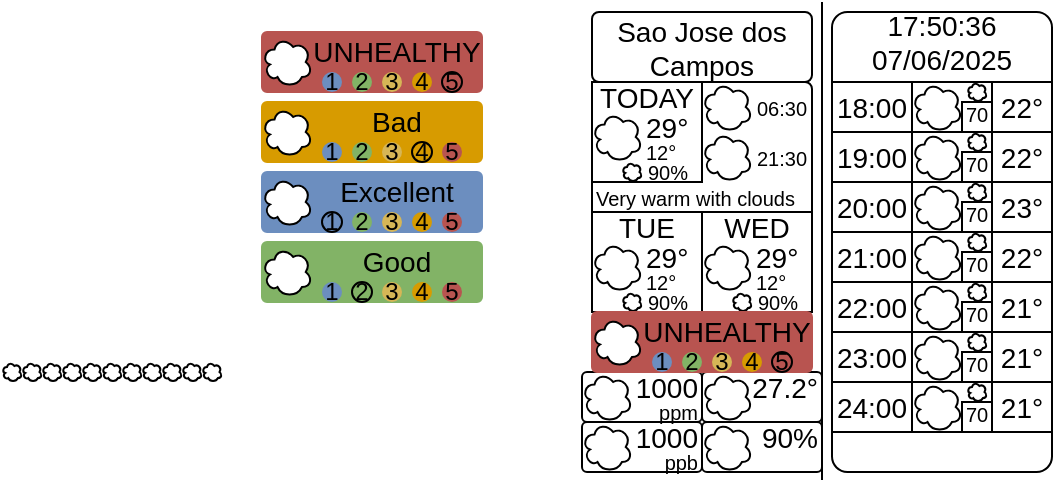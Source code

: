 <mxfile version="27.0.9">
  <diagram name="Page-1" id="58BLuLdnamXvdq0nWneQ">
    <mxGraphModel dx="794" dy="206" grid="1" gridSize="5" guides="1" tooltips="1" connect="1" arrows="1" fold="1" page="1" pageScale="1" pageWidth="240" pageHeight="240" math="0" shadow="0">
      <root>
        <mxCell id="0" />
        <mxCell id="1" parent="0" />
        <mxCell id="PYnQVyTQ2-sexthcltEB-45" value="" style="rounded=1;whiteSpace=wrap;html=1;absoluteArcSize=1;arcSize=7;fillColor=none;" parent="1" vertex="1">
          <mxGeometry x="5" y="40" width="110" height="115" as="geometry" />
        </mxCell>
        <mxCell id="SHi4sv_eTCfSWHmpJXEP-2" value="" style="endArrow=none;html=1;rounded=0;" parent="1" edge="1">
          <mxGeometry width="50" height="50" relative="1" as="geometry">
            <mxPoint x="120" y="239" as="sourcePoint" />
            <mxPoint x="120" as="targetPoint" />
          </mxGeometry>
        </mxCell>
        <mxCell id="SHi4sv_eTCfSWHmpJXEP-25" value="" style="rounded=1;whiteSpace=wrap;html=1;absoluteArcSize=0;arcSize=7;" parent="1" vertex="1">
          <mxGeometry x="125" y="5" width="110" height="230" as="geometry" />
        </mxCell>
        <mxCell id="SHi4sv_eTCfSWHmpJXEP-26" value="Sao Jose dos Campos" style="rounded=1;whiteSpace=wrap;html=1;fontSize=14;absoluteArcSize=1;arcSize=7;" parent="1" vertex="1">
          <mxGeometry x="5" y="5" width="110" height="35" as="geometry" />
        </mxCell>
        <mxCell id="O2OxpXHSfCU4i5pdDfYq-2" value="" style="rounded=1;whiteSpace=wrap;html=1;absoluteArcSize=1;arcSize=5;" parent="1" vertex="1">
          <mxGeometry y="210" width="60" height="25" as="geometry" />
        </mxCell>
        <mxCell id="O2OxpXHSfCU4i5pdDfYq-6" value="" style="rounded=1;whiteSpace=wrap;html=1;absoluteArcSize=1;arcSize=5;" parent="1" vertex="1">
          <mxGeometry x="60" y="210" width="60" height="25" as="geometry" />
        </mxCell>
        <mxCell id="O2OxpXHSfCU4i5pdDfYq-7" value="" style="ellipse;shape=cloud;whiteSpace=wrap;html=1;" parent="1" vertex="1">
          <mxGeometry y="210" width="25" height="25" as="geometry" />
        </mxCell>
        <mxCell id="O2OxpXHSfCU4i5pdDfYq-8" value="1000" style="text;html=1;align=right;verticalAlign=middle;whiteSpace=wrap;rounded=0;fontSize=14;fontFamily=Helvetica;" parent="1" vertex="1">
          <mxGeometry x="25" y="210" width="35" height="15" as="geometry" />
        </mxCell>
        <mxCell id="O2OxpXHSfCU4i5pdDfYq-9" value="ppb" style="text;html=1;align=right;verticalAlign=middle;whiteSpace=wrap;rounded=0;fontSize=10;fontFamily=Helvetica;" parent="1" vertex="1">
          <mxGeometry x="30" y="225" width="30" height="10" as="geometry" />
        </mxCell>
        <mxCell id="O2OxpXHSfCU4i5pdDfYq-10" value="" style="ellipse;shape=cloud;whiteSpace=wrap;html=1;" parent="1" vertex="1">
          <mxGeometry x="60" y="210" width="25" height="25" as="geometry" />
        </mxCell>
        <mxCell id="O2OxpXHSfCU4i5pdDfYq-11" value="90%" style="text;html=1;align=right;verticalAlign=middle;whiteSpace=wrap;rounded=0;fontSize=14;fontFamily=Helvetica;" parent="1" vertex="1">
          <mxGeometry x="85" y="210" width="35" height="15" as="geometry" />
        </mxCell>
        <mxCell id="O2OxpXHSfCU4i5pdDfYq-12" value="" style="rounded=1;whiteSpace=wrap;html=1;absoluteArcSize=1;arcSize=5;" parent="1" vertex="1">
          <mxGeometry y="185" width="60" height="25" as="geometry" />
        </mxCell>
        <mxCell id="O2OxpXHSfCU4i5pdDfYq-13" value="" style="rounded=1;whiteSpace=wrap;html=1;absoluteArcSize=1;arcSize=5;" parent="1" vertex="1">
          <mxGeometry x="60" y="185" width="60" height="25" as="geometry" />
        </mxCell>
        <mxCell id="O2OxpXHSfCU4i5pdDfYq-14" value="" style="ellipse;shape=cloud;whiteSpace=wrap;html=1;" parent="1" vertex="1">
          <mxGeometry y="185" width="25" height="25" as="geometry" />
        </mxCell>
        <mxCell id="O2OxpXHSfCU4i5pdDfYq-15" value="1000" style="text;html=1;align=right;verticalAlign=middle;whiteSpace=wrap;rounded=0;fontSize=14;fontFamily=Helvetica;" parent="1" vertex="1">
          <mxGeometry x="25" y="185" width="35" height="15" as="geometry" />
        </mxCell>
        <mxCell id="O2OxpXHSfCU4i5pdDfYq-16" value="ppm" style="text;html=1;align=right;verticalAlign=middle;whiteSpace=wrap;rounded=0;fontSize=10;fontFamily=Helvetica;" parent="1" vertex="1">
          <mxGeometry x="30" y="200" width="30" height="10" as="geometry" />
        </mxCell>
        <mxCell id="O2OxpXHSfCU4i5pdDfYq-17" value="" style="ellipse;shape=cloud;whiteSpace=wrap;html=1;" parent="1" vertex="1">
          <mxGeometry x="60" y="185" width="25" height="25" as="geometry" />
        </mxCell>
        <mxCell id="O2OxpXHSfCU4i5pdDfYq-18" value="27.2&lt;span style=&quot;&quot;&gt;&lt;font&gt;°&lt;/font&gt;&lt;/span&gt;" style="text;html=1;align=right;verticalAlign=middle;whiteSpace=wrap;rounded=0;fontSize=14;fontFamily=Helvetica;" parent="1" vertex="1">
          <mxGeometry x="85" y="185" width="35" height="15" as="geometry" />
        </mxCell>
        <mxCell id="RX5BHtcV-inx_hu4Gfp8-2" value="" style="group" vertex="1" connectable="0" parent="1">
          <mxGeometry x="125" y="165" width="110" height="25" as="geometry" />
        </mxCell>
        <mxCell id="RX5BHtcV-inx_hu4Gfp8-3" value="23:00" style="text;html=1;align=center;verticalAlign=middle;whiteSpace=wrap;rounded=0;fontSize=14;strokeColor=default;" vertex="1" parent="RX5BHtcV-inx_hu4Gfp8-2">
          <mxGeometry width="40" height="25" as="geometry" />
        </mxCell>
        <mxCell id="RX5BHtcV-inx_hu4Gfp8-4" value="21°" style="text;html=1;align=center;verticalAlign=middle;whiteSpace=wrap;rounded=0;fontSize=14;strokeColor=default;" vertex="1" parent="RX5BHtcV-inx_hu4Gfp8-2">
          <mxGeometry x="80" width="30" height="25" as="geometry" />
        </mxCell>
        <mxCell id="RX5BHtcV-inx_hu4Gfp8-5" value="" style="ellipse;shape=cloud;whiteSpace=wrap;html=1;" vertex="1" parent="RX5BHtcV-inx_hu4Gfp8-2">
          <mxGeometry x="40" width="25" height="25" as="geometry" />
        </mxCell>
        <mxCell id="RX5BHtcV-inx_hu4Gfp8-6" value="" style="text;html=1;align=left;verticalAlign=middle;whiteSpace=wrap;rounded=0;fontSize=20;strokeColor=default;" vertex="1" parent="RX5BHtcV-inx_hu4Gfp8-2">
          <mxGeometry x="40" width="40" height="25" as="geometry" />
        </mxCell>
        <mxCell id="RX5BHtcV-inx_hu4Gfp8-7" value="" style="ellipse;shape=cloud;whiteSpace=wrap;html=1;" vertex="1" parent="RX5BHtcV-inx_hu4Gfp8-2">
          <mxGeometry x="67.5" width="10" height="10" as="geometry" />
        </mxCell>
        <mxCell id="RX5BHtcV-inx_hu4Gfp8-8" value="70" style="text;html=1;align=left;verticalAlign=bottom;whiteSpace=wrap;rounded=0;fontSize=10;strokeColor=default;" vertex="1" parent="RX5BHtcV-inx_hu4Gfp8-2">
          <mxGeometry x="65" y="10" width="15" height="15" as="geometry" />
        </mxCell>
        <mxCell id="RX5BHtcV-inx_hu4Gfp8-9" value="" style="group" vertex="1" connectable="0" parent="1">
          <mxGeometry x="125" y="190" width="110" height="25" as="geometry" />
        </mxCell>
        <mxCell id="RX5BHtcV-inx_hu4Gfp8-10" value="24:00" style="text;html=1;align=center;verticalAlign=middle;whiteSpace=wrap;rounded=0;fontSize=14;strokeColor=default;" vertex="1" parent="RX5BHtcV-inx_hu4Gfp8-9">
          <mxGeometry width="40" height="25" as="geometry" />
        </mxCell>
        <mxCell id="RX5BHtcV-inx_hu4Gfp8-11" value="21°" style="text;html=1;align=center;verticalAlign=middle;whiteSpace=wrap;rounded=0;fontSize=14;strokeColor=default;" vertex="1" parent="RX5BHtcV-inx_hu4Gfp8-9">
          <mxGeometry x="80" width="30" height="25" as="geometry" />
        </mxCell>
        <mxCell id="RX5BHtcV-inx_hu4Gfp8-12" value="" style="ellipse;shape=cloud;whiteSpace=wrap;html=1;" vertex="1" parent="RX5BHtcV-inx_hu4Gfp8-9">
          <mxGeometry x="40" width="25" height="25" as="geometry" />
        </mxCell>
        <mxCell id="RX5BHtcV-inx_hu4Gfp8-13" value="" style="text;html=1;align=left;verticalAlign=middle;whiteSpace=wrap;rounded=0;fontSize=20;strokeColor=default;" vertex="1" parent="RX5BHtcV-inx_hu4Gfp8-9">
          <mxGeometry x="40" width="40" height="25" as="geometry" />
        </mxCell>
        <mxCell id="RX5BHtcV-inx_hu4Gfp8-14" value="" style="ellipse;shape=cloud;whiteSpace=wrap;html=1;" vertex="1" parent="RX5BHtcV-inx_hu4Gfp8-9">
          <mxGeometry x="67.5" width="10" height="10" as="geometry" />
        </mxCell>
        <mxCell id="RX5BHtcV-inx_hu4Gfp8-15" value="70" style="text;html=1;align=left;verticalAlign=bottom;whiteSpace=wrap;rounded=0;fontSize=10;strokeColor=default;" vertex="1" parent="RX5BHtcV-inx_hu4Gfp8-9">
          <mxGeometry x="65" y="10" width="15" height="15" as="geometry" />
        </mxCell>
        <mxCell id="RX5BHtcV-inx_hu4Gfp8-16" value="06:30" style="text;html=1;align=center;verticalAlign=middle;whiteSpace=wrap;rounded=0;fontSize=10;strokeColor=none;" vertex="1" parent="1">
          <mxGeometry x="85" y="40" width="30" height="25" as="geometry" />
        </mxCell>
        <mxCell id="pDKbBj7dQfLjaGbtKOl2-1" value="forecast" parent="0" />
        <mxCell id="O2OxpXHSfCU4i5pdDfYq-41" value="" style="group" parent="pDKbBj7dQfLjaGbtKOl2-1" vertex="1" connectable="0">
          <mxGeometry x="125" y="40" width="110" height="25" as="geometry" />
        </mxCell>
        <mxCell id="pDKbBj7dQfLjaGbtKOl2-2" value="18:00" style="text;html=1;align=center;verticalAlign=middle;whiteSpace=wrap;rounded=0;fontSize=14;strokeColor=default;" parent="O2OxpXHSfCU4i5pdDfYq-41" vertex="1">
          <mxGeometry width="40" height="25" as="geometry" />
        </mxCell>
        <mxCell id="pDKbBj7dQfLjaGbtKOl2-3" value="&lt;font&gt;22°&lt;/font&gt;" style="text;html=1;align=center;verticalAlign=middle;whiteSpace=wrap;rounded=0;fontSize=14;strokeColor=default;" parent="O2OxpXHSfCU4i5pdDfYq-41" vertex="1">
          <mxGeometry x="80" width="30" height="25" as="geometry" />
        </mxCell>
        <mxCell id="pDKbBj7dQfLjaGbtKOl2-4" value="" style="ellipse;shape=cloud;whiteSpace=wrap;html=1;" parent="O2OxpXHSfCU4i5pdDfYq-41" vertex="1">
          <mxGeometry x="40" width="25" height="25" as="geometry" />
        </mxCell>
        <mxCell id="pDKbBj7dQfLjaGbtKOl2-5" value="" style="text;html=1;align=left;verticalAlign=middle;whiteSpace=wrap;rounded=0;fontSize=20;strokeColor=default;" parent="O2OxpXHSfCU4i5pdDfYq-41" vertex="1">
          <mxGeometry x="40" width="40" height="25" as="geometry" />
        </mxCell>
        <mxCell id="pDKbBj7dQfLjaGbtKOl2-7" value="" style="ellipse;shape=cloud;whiteSpace=wrap;html=1;" parent="O2OxpXHSfCU4i5pdDfYq-41" vertex="1">
          <mxGeometry x="67.5" width="10" height="10" as="geometry" />
        </mxCell>
        <mxCell id="pDKbBj7dQfLjaGbtKOl2-8" value="70" style="text;html=1;align=left;verticalAlign=bottom;whiteSpace=wrap;rounded=0;fontSize=10;strokeColor=default;" parent="O2OxpXHSfCU4i5pdDfYq-41" vertex="1">
          <mxGeometry x="65" y="10" width="15" height="15" as="geometry" />
        </mxCell>
        <mxCell id="O2OxpXHSfCU4i5pdDfYq-42" value="" style="group" parent="pDKbBj7dQfLjaGbtKOl2-1" vertex="1" connectable="0">
          <mxGeometry x="125" y="65" width="110" height="25" as="geometry" />
        </mxCell>
        <mxCell id="pDKbBj7dQfLjaGbtKOl2-16" value="19:00" style="text;html=1;align=center;verticalAlign=middle;whiteSpace=wrap;rounded=0;fontSize=14;strokeColor=default;" parent="O2OxpXHSfCU4i5pdDfYq-42" vertex="1">
          <mxGeometry width="40" height="25" as="geometry" />
        </mxCell>
        <mxCell id="pDKbBj7dQfLjaGbtKOl2-17" value="22°" style="text;html=1;align=center;verticalAlign=middle;whiteSpace=wrap;rounded=0;fontSize=14;strokeColor=default;" parent="O2OxpXHSfCU4i5pdDfYq-42" vertex="1">
          <mxGeometry x="80" width="30" height="25" as="geometry" />
        </mxCell>
        <mxCell id="pDKbBj7dQfLjaGbtKOl2-21" value="" style="ellipse;shape=cloud;whiteSpace=wrap;html=1;" parent="O2OxpXHSfCU4i5pdDfYq-42" vertex="1">
          <mxGeometry x="67.5" width="10" height="10" as="geometry" />
        </mxCell>
        <mxCell id="pDKbBj7dQfLjaGbtKOl2-22" value="70" style="text;html=1;align=left;verticalAlign=bottom;whiteSpace=wrap;rounded=0;fontSize=10;strokeColor=default;" parent="O2OxpXHSfCU4i5pdDfYq-42" vertex="1">
          <mxGeometry x="65" y="10" width="15" height="15" as="geometry" />
        </mxCell>
        <mxCell id="pDKbBj7dQfLjaGbtKOl2-55" value="" style="ellipse;shape=cloud;whiteSpace=wrap;html=1;" parent="O2OxpXHSfCU4i5pdDfYq-42" vertex="1">
          <mxGeometry x="40" width="25" height="25" as="geometry" />
        </mxCell>
        <mxCell id="O2OxpXHSfCU4i5pdDfYq-43" value="" style="group" parent="pDKbBj7dQfLjaGbtKOl2-1" vertex="1" connectable="0">
          <mxGeometry x="125" y="90" width="110" height="25" as="geometry" />
        </mxCell>
        <mxCell id="pDKbBj7dQfLjaGbtKOl2-23" value="20:00" style="text;html=1;align=center;verticalAlign=middle;whiteSpace=wrap;rounded=0;fontSize=14;strokeColor=default;" parent="O2OxpXHSfCU4i5pdDfYq-43" vertex="1">
          <mxGeometry width="40" height="25" as="geometry" />
        </mxCell>
        <mxCell id="pDKbBj7dQfLjaGbtKOl2-24" value="23°" style="text;html=1;align=center;verticalAlign=middle;whiteSpace=wrap;rounded=0;fontSize=14;strokeColor=default;" parent="O2OxpXHSfCU4i5pdDfYq-43" vertex="1">
          <mxGeometry x="80" width="30" height="25" as="geometry" />
        </mxCell>
        <mxCell id="pDKbBj7dQfLjaGbtKOl2-25" value="" style="ellipse;shape=cloud;whiteSpace=wrap;html=1;" parent="O2OxpXHSfCU4i5pdDfYq-43" vertex="1">
          <mxGeometry x="40" width="25" height="25" as="geometry" />
        </mxCell>
        <mxCell id="pDKbBj7dQfLjaGbtKOl2-26" value="" style="text;html=1;align=left;verticalAlign=middle;whiteSpace=wrap;rounded=0;fontSize=20;strokeColor=default;" parent="O2OxpXHSfCU4i5pdDfYq-43" vertex="1">
          <mxGeometry x="40" width="40" height="25" as="geometry" />
        </mxCell>
        <mxCell id="pDKbBj7dQfLjaGbtKOl2-28" value="" style="ellipse;shape=cloud;whiteSpace=wrap;html=1;" parent="O2OxpXHSfCU4i5pdDfYq-43" vertex="1">
          <mxGeometry x="67.5" width="10" height="10" as="geometry" />
        </mxCell>
        <mxCell id="pDKbBj7dQfLjaGbtKOl2-29" value="70" style="text;html=1;align=left;verticalAlign=bottom;whiteSpace=wrap;rounded=0;fontSize=10;strokeColor=default;" parent="O2OxpXHSfCU4i5pdDfYq-43" vertex="1">
          <mxGeometry x="65" y="10" width="15" height="15" as="geometry" />
        </mxCell>
        <mxCell id="O2OxpXHSfCU4i5pdDfYq-44" value="" style="group" parent="pDKbBj7dQfLjaGbtKOl2-1" vertex="1" connectable="0">
          <mxGeometry x="125" y="115" width="110" height="25" as="geometry" />
        </mxCell>
        <mxCell id="pDKbBj7dQfLjaGbtKOl2-30" value="21:00" style="text;html=1;align=center;verticalAlign=middle;whiteSpace=wrap;rounded=0;fontSize=14;strokeColor=default;" parent="O2OxpXHSfCU4i5pdDfYq-44" vertex="1">
          <mxGeometry width="40" height="25" as="geometry" />
        </mxCell>
        <mxCell id="pDKbBj7dQfLjaGbtKOl2-31" value="22°" style="text;html=1;align=center;verticalAlign=middle;whiteSpace=wrap;rounded=0;fontSize=14;strokeColor=default;" parent="O2OxpXHSfCU4i5pdDfYq-44" vertex="1">
          <mxGeometry x="80" width="30" height="25" as="geometry" />
        </mxCell>
        <mxCell id="pDKbBj7dQfLjaGbtKOl2-32" value="" style="ellipse;shape=cloud;whiteSpace=wrap;html=1;" parent="O2OxpXHSfCU4i5pdDfYq-44" vertex="1">
          <mxGeometry x="40" width="25" height="25" as="geometry" />
        </mxCell>
        <mxCell id="pDKbBj7dQfLjaGbtKOl2-33" value="" style="text;html=1;align=left;verticalAlign=middle;whiteSpace=wrap;rounded=0;fontSize=20;strokeColor=default;" parent="O2OxpXHSfCU4i5pdDfYq-44" vertex="1">
          <mxGeometry x="40" width="40" height="25" as="geometry" />
        </mxCell>
        <mxCell id="pDKbBj7dQfLjaGbtKOl2-35" value="" style="ellipse;shape=cloud;whiteSpace=wrap;html=1;" parent="O2OxpXHSfCU4i5pdDfYq-44" vertex="1">
          <mxGeometry x="67.5" width="10" height="10" as="geometry" />
        </mxCell>
        <mxCell id="pDKbBj7dQfLjaGbtKOl2-36" value="70" style="text;html=1;align=left;verticalAlign=bottom;whiteSpace=wrap;rounded=0;fontSize=10;strokeColor=default;" parent="O2OxpXHSfCU4i5pdDfYq-44" vertex="1">
          <mxGeometry x="65" y="10" width="15" height="15" as="geometry" />
        </mxCell>
        <mxCell id="O2OxpXHSfCU4i5pdDfYq-45" value="" style="group" parent="pDKbBj7dQfLjaGbtKOl2-1" vertex="1" connectable="0">
          <mxGeometry x="125" y="140" width="110" height="25" as="geometry" />
        </mxCell>
        <mxCell id="pDKbBj7dQfLjaGbtKOl2-37" value="22:00" style="text;html=1;align=center;verticalAlign=middle;whiteSpace=wrap;rounded=0;fontSize=14;strokeColor=default;" parent="O2OxpXHSfCU4i5pdDfYq-45" vertex="1">
          <mxGeometry width="40" height="25" as="geometry" />
        </mxCell>
        <mxCell id="pDKbBj7dQfLjaGbtKOl2-38" value="21°" style="text;html=1;align=center;verticalAlign=middle;whiteSpace=wrap;rounded=0;fontSize=14;strokeColor=default;" parent="O2OxpXHSfCU4i5pdDfYq-45" vertex="1">
          <mxGeometry x="80" width="30" height="25" as="geometry" />
        </mxCell>
        <mxCell id="pDKbBj7dQfLjaGbtKOl2-39" value="" style="ellipse;shape=cloud;whiteSpace=wrap;html=1;" parent="O2OxpXHSfCU4i5pdDfYq-45" vertex="1">
          <mxGeometry x="40" width="25" height="25" as="geometry" />
        </mxCell>
        <mxCell id="pDKbBj7dQfLjaGbtKOl2-40" value="" style="text;html=1;align=left;verticalAlign=middle;whiteSpace=wrap;rounded=0;fontSize=20;strokeColor=default;" parent="O2OxpXHSfCU4i5pdDfYq-45" vertex="1">
          <mxGeometry x="40" width="40" height="25" as="geometry" />
        </mxCell>
        <mxCell id="pDKbBj7dQfLjaGbtKOl2-42" value="" style="ellipse;shape=cloud;whiteSpace=wrap;html=1;" parent="O2OxpXHSfCU4i5pdDfYq-45" vertex="1">
          <mxGeometry x="67.5" width="10" height="10" as="geometry" />
        </mxCell>
        <mxCell id="pDKbBj7dQfLjaGbtKOl2-43" value="70" style="text;html=1;align=left;verticalAlign=bottom;whiteSpace=wrap;rounded=0;fontSize=10;strokeColor=default;" parent="O2OxpXHSfCU4i5pdDfYq-45" vertex="1">
          <mxGeometry x="65" y="10" width="15" height="15" as="geometry" />
        </mxCell>
        <mxCell id="PYnQVyTQ2-sexthcltEB-89" value="" style="group" parent="pDKbBj7dQfLjaGbtKOl2-1" vertex="1" connectable="0">
          <mxGeometry x="5" y="105" width="55" height="50" as="geometry" />
        </mxCell>
        <mxCell id="PYnQVyTQ2-sexthcltEB-90" value="" style="rounded=0;whiteSpace=wrap;html=1;absoluteArcSize=1;container=0;" parent="PYnQVyTQ2-sexthcltEB-89" vertex="1">
          <mxGeometry width="55" height="50" as="geometry" />
        </mxCell>
        <mxCell id="PYnQVyTQ2-sexthcltEB-91" value="" style="ellipse;shape=cloud;whiteSpace=wrap;html=1;container=0;" parent="PYnQVyTQ2-sexthcltEB-89" vertex="1">
          <mxGeometry y="15" width="25" height="25" as="geometry" />
        </mxCell>
        <mxCell id="PYnQVyTQ2-sexthcltEB-92" value="TUE" style="text;html=1;align=center;verticalAlign=middle;whiteSpace=wrap;rounded=0;fontSize=14;container=0;" parent="PYnQVyTQ2-sexthcltEB-89" vertex="1">
          <mxGeometry width="55" height="15" as="geometry" />
        </mxCell>
        <mxCell id="PYnQVyTQ2-sexthcltEB-93" value="29°" style="text;html=1;align=left;verticalAlign=middle;whiteSpace=wrap;rounded=0;fontSize=14;strokeColor=none;container=0;" parent="PYnQVyTQ2-sexthcltEB-89" vertex="1">
          <mxGeometry x="25" y="15" width="30" height="15" as="geometry" />
        </mxCell>
        <mxCell id="PYnQVyTQ2-sexthcltEB-94" value="" style="ellipse;shape=cloud;whiteSpace=wrap;html=1;container=0;" parent="PYnQVyTQ2-sexthcltEB-89" vertex="1">
          <mxGeometry x="15" y="40" width="10" height="10" as="geometry" />
        </mxCell>
        <mxCell id="PYnQVyTQ2-sexthcltEB-95" value="12°" style="text;html=1;align=left;verticalAlign=middle;whiteSpace=wrap;rounded=0;fontSize=10;strokeColor=none;container=0;" parent="PYnQVyTQ2-sexthcltEB-89" vertex="1">
          <mxGeometry x="25" y="30" width="30" height="10" as="geometry" />
        </mxCell>
        <mxCell id="PYnQVyTQ2-sexthcltEB-96" value="90%" style="text;html=1;align=right;verticalAlign=middle;whiteSpace=wrap;rounded=0;fontSize=10;strokeColor=none;container=0;" parent="PYnQVyTQ2-sexthcltEB-89" vertex="1">
          <mxGeometry x="25" y="40" width="25" height="10" as="geometry" />
        </mxCell>
        <mxCell id="PYnQVyTQ2-sexthcltEB-97" value="" style="group" parent="pDKbBj7dQfLjaGbtKOl2-1" vertex="1" connectable="0">
          <mxGeometry x="60" y="105" width="55" height="50" as="geometry" />
        </mxCell>
        <mxCell id="PYnQVyTQ2-sexthcltEB-98" value="" style="rounded=0;whiteSpace=wrap;html=1;absoluteArcSize=1;container=0;" parent="PYnQVyTQ2-sexthcltEB-97" vertex="1">
          <mxGeometry width="55" height="50" as="geometry" />
        </mxCell>
        <mxCell id="PYnQVyTQ2-sexthcltEB-99" value="" style="ellipse;shape=cloud;whiteSpace=wrap;html=1;container=0;" parent="PYnQVyTQ2-sexthcltEB-97" vertex="1">
          <mxGeometry y="15" width="25" height="25" as="geometry" />
        </mxCell>
        <mxCell id="PYnQVyTQ2-sexthcltEB-100" value="WED" style="text;html=1;align=center;verticalAlign=middle;whiteSpace=wrap;rounded=0;fontSize=14;container=0;" parent="PYnQVyTQ2-sexthcltEB-97" vertex="1">
          <mxGeometry width="55" height="15" as="geometry" />
        </mxCell>
        <mxCell id="PYnQVyTQ2-sexthcltEB-101" value="29°" style="text;html=1;align=left;verticalAlign=middle;whiteSpace=wrap;rounded=0;fontSize=14;strokeColor=none;container=0;" parent="PYnQVyTQ2-sexthcltEB-97" vertex="1">
          <mxGeometry x="25" y="15" width="30" height="15" as="geometry" />
        </mxCell>
        <mxCell id="PYnQVyTQ2-sexthcltEB-102" value="" style="ellipse;shape=cloud;whiteSpace=wrap;html=1;container=0;" parent="PYnQVyTQ2-sexthcltEB-97" vertex="1">
          <mxGeometry x="15" y="40" width="10" height="10" as="geometry" />
        </mxCell>
        <mxCell id="PYnQVyTQ2-sexthcltEB-103" value="12°" style="text;html=1;align=left;verticalAlign=middle;whiteSpace=wrap;rounded=0;fontSize=10;strokeColor=none;container=0;" parent="PYnQVyTQ2-sexthcltEB-97" vertex="1">
          <mxGeometry x="25" y="30" width="30" height="10" as="geometry" />
        </mxCell>
        <mxCell id="PYnQVyTQ2-sexthcltEB-104" value="90%" style="text;html=1;align=right;verticalAlign=middle;whiteSpace=wrap;rounded=0;fontSize=10;strokeColor=none;container=0;" parent="PYnQVyTQ2-sexthcltEB-97" vertex="1">
          <mxGeometry x="25" y="40" width="25" height="10" as="geometry" />
        </mxCell>
        <mxCell id="ToNzRs1fUnolsWUjd4A0-9" value="Today" parent="0" />
        <mxCell id="ToNzRs1fUnolsWUjd4A0-13" value="Very warm with clouds" style="text;html=1;align=left;verticalAlign=middle;whiteSpace=wrap;rounded=0;fontSize=10;strokeColor=none;" parent="ToNzRs1fUnolsWUjd4A0-9" vertex="1">
          <mxGeometry x="5" y="90" width="110" height="15" as="geometry" />
        </mxCell>
        <mxCell id="O2OxpXHSfCU4i5pdDfYq-31" value="17:50:36&lt;div&gt;07/06/2025&lt;/div&gt;" style="rounded=1;whiteSpace=wrap;html=1;fontSize=14;strokeColor=none;fillColor=none;" parent="ToNzRs1fUnolsWUjd4A0-9" vertex="1">
          <mxGeometry x="125" y="5" width="110" height="30" as="geometry" />
        </mxCell>
        <mxCell id="O2OxpXHSfCU4i5pdDfYq-86" value="" style="group" parent="ToNzRs1fUnolsWUjd4A0-9" vertex="1" connectable="0">
          <mxGeometry x="-290" y="180" width="110" height="10" as="geometry" />
        </mxCell>
        <mxCell id="O2OxpXHSfCU4i5pdDfYq-74" value="" style="ellipse;shape=cloud;whiteSpace=wrap;html=1;" parent="O2OxpXHSfCU4i5pdDfYq-86" vertex="1">
          <mxGeometry width="10" height="10" as="geometry" />
        </mxCell>
        <mxCell id="O2OxpXHSfCU4i5pdDfYq-76" value="" style="ellipse;shape=cloud;whiteSpace=wrap;html=1;" parent="O2OxpXHSfCU4i5pdDfYq-86" vertex="1">
          <mxGeometry x="10" width="10" height="10" as="geometry" />
        </mxCell>
        <mxCell id="O2OxpXHSfCU4i5pdDfYq-77" value="" style="ellipse;shape=cloud;whiteSpace=wrap;html=1;" parent="O2OxpXHSfCU4i5pdDfYq-86" vertex="1">
          <mxGeometry x="20" width="10" height="10" as="geometry" />
        </mxCell>
        <mxCell id="O2OxpXHSfCU4i5pdDfYq-78" value="" style="ellipse;shape=cloud;whiteSpace=wrap;html=1;" parent="O2OxpXHSfCU4i5pdDfYq-86" vertex="1">
          <mxGeometry x="30" width="10" height="10" as="geometry" />
        </mxCell>
        <mxCell id="O2OxpXHSfCU4i5pdDfYq-79" value="" style="ellipse;shape=cloud;whiteSpace=wrap;html=1;" parent="O2OxpXHSfCU4i5pdDfYq-86" vertex="1">
          <mxGeometry x="40" width="10" height="10" as="geometry" />
        </mxCell>
        <mxCell id="O2OxpXHSfCU4i5pdDfYq-80" value="" style="ellipse;shape=cloud;whiteSpace=wrap;html=1;" parent="O2OxpXHSfCU4i5pdDfYq-86" vertex="1">
          <mxGeometry x="50" width="10" height="10" as="geometry" />
        </mxCell>
        <mxCell id="O2OxpXHSfCU4i5pdDfYq-81" value="" style="ellipse;shape=cloud;whiteSpace=wrap;html=1;" parent="O2OxpXHSfCU4i5pdDfYq-86" vertex="1">
          <mxGeometry x="60" width="10" height="10" as="geometry" />
        </mxCell>
        <mxCell id="O2OxpXHSfCU4i5pdDfYq-82" value="" style="ellipse;shape=cloud;whiteSpace=wrap;html=1;" parent="O2OxpXHSfCU4i5pdDfYq-86" vertex="1">
          <mxGeometry x="70" width="10" height="10" as="geometry" />
        </mxCell>
        <mxCell id="O2OxpXHSfCU4i5pdDfYq-83" value="" style="ellipse;shape=cloud;whiteSpace=wrap;html=1;" parent="O2OxpXHSfCU4i5pdDfYq-86" vertex="1">
          <mxGeometry x="80" width="10" height="10" as="geometry" />
        </mxCell>
        <mxCell id="O2OxpXHSfCU4i5pdDfYq-84" value="" style="ellipse;shape=cloud;whiteSpace=wrap;html=1;" parent="O2OxpXHSfCU4i5pdDfYq-86" vertex="1">
          <mxGeometry x="90" width="10" height="10" as="geometry" />
        </mxCell>
        <mxCell id="O2OxpXHSfCU4i5pdDfYq-85" value="" style="ellipse;shape=cloud;whiteSpace=wrap;html=1;" parent="O2OxpXHSfCU4i5pdDfYq-86" vertex="1">
          <mxGeometry x="100" width="10" height="10" as="geometry" />
        </mxCell>
        <mxCell id="PYnQVyTQ2-sexthcltEB-106" value="" style="rounded=0;whiteSpace=wrap;html=1;absoluteArcSize=1;container=0;" parent="ToNzRs1fUnolsWUjd4A0-9" vertex="1">
          <mxGeometry x="5" y="40" width="55" height="50" as="geometry" />
        </mxCell>
        <mxCell id="PYnQVyTQ2-sexthcltEB-107" value="" style="ellipse;shape=cloud;whiteSpace=wrap;html=1;container=0;" parent="ToNzRs1fUnolsWUjd4A0-9" vertex="1">
          <mxGeometry x="5" y="55" width="25" height="25" as="geometry" />
        </mxCell>
        <mxCell id="PYnQVyTQ2-sexthcltEB-108" value="TODAY" style="text;html=1;align=center;verticalAlign=middle;whiteSpace=wrap;rounded=0;fontSize=14;container=0;" parent="ToNzRs1fUnolsWUjd4A0-9" vertex="1">
          <mxGeometry x="5" y="40" width="55" height="15" as="geometry" />
        </mxCell>
        <mxCell id="PYnQVyTQ2-sexthcltEB-109" value="29°" style="text;html=1;align=left;verticalAlign=middle;whiteSpace=wrap;rounded=0;fontSize=14;strokeColor=none;container=0;" parent="ToNzRs1fUnolsWUjd4A0-9" vertex="1">
          <mxGeometry x="30" y="55" width="30" height="15" as="geometry" />
        </mxCell>
        <mxCell id="PYnQVyTQ2-sexthcltEB-110" value="" style="ellipse;shape=cloud;whiteSpace=wrap;html=1;container=0;" parent="ToNzRs1fUnolsWUjd4A0-9" vertex="1">
          <mxGeometry x="20" y="80" width="10" height="10" as="geometry" />
        </mxCell>
        <mxCell id="PYnQVyTQ2-sexthcltEB-111" value="12°" style="text;html=1;align=left;verticalAlign=middle;whiteSpace=wrap;rounded=0;fontSize=10;strokeColor=none;container=0;" parent="ToNzRs1fUnolsWUjd4A0-9" vertex="1">
          <mxGeometry x="30" y="70" width="30" height="10" as="geometry" />
        </mxCell>
        <mxCell id="PYnQVyTQ2-sexthcltEB-112" value="90%" style="text;html=1;align=right;verticalAlign=middle;whiteSpace=wrap;rounded=0;fontSize=10;strokeColor=none;container=0;" parent="ToNzRs1fUnolsWUjd4A0-9" vertex="1">
          <mxGeometry x="30" y="80" width="25" height="10" as="geometry" />
        </mxCell>
        <mxCell id="RX5BHtcV-inx_hu4Gfp8-18" value="" style="ellipse;shape=cloud;whiteSpace=wrap;html=1;container=0;" vertex="1" parent="ToNzRs1fUnolsWUjd4A0-9">
          <mxGeometry x="60" y="40" width="25" height="25" as="geometry" />
        </mxCell>
        <mxCell id="RX5BHtcV-inx_hu4Gfp8-19" value="" style="ellipse;shape=cloud;whiteSpace=wrap;html=1;container=0;" vertex="1" parent="ToNzRs1fUnolsWUjd4A0-9">
          <mxGeometry x="60" y="65" width="25" height="25" as="geometry" />
        </mxCell>
        <mxCell id="RX5BHtcV-inx_hu4Gfp8-20" value="21:30" style="text;html=1;align=center;verticalAlign=middle;whiteSpace=wrap;rounded=0;fontSize=10;strokeColor=none;" vertex="1" parent="ToNzRs1fUnolsWUjd4A0-9">
          <mxGeometry x="85" y="65" width="30" height="25" as="geometry" />
        </mxCell>
        <mxCell id="ToNzRs1fUnolsWUjd4A0-17" value="Indoor" parent="0" />
        <mxCell id="ToNzRs1fUnolsWUjd4A0-71" value="" style="rounded=1;whiteSpace=wrap;html=1;absoluteArcSize=1;arcSize=5;fillColor=#B85450;strokeColor=#b85450;" parent="ToNzRs1fUnolsWUjd4A0-17" vertex="1">
          <mxGeometry x="5" y="155" width="110" height="30" as="geometry" />
        </mxCell>
        <mxCell id="ToNzRs1fUnolsWUjd4A0-72" value="UNHEALTHY" style="text;html=1;align=center;verticalAlign=middle;whiteSpace=wrap;rounded=0;fontSize=14;" parent="ToNzRs1fUnolsWUjd4A0-17" vertex="1">
          <mxGeometry x="30" y="155" width="85" height="20" as="geometry" />
        </mxCell>
        <mxCell id="ToNzRs1fUnolsWUjd4A0-73" value="" style="ellipse;shape=cloud;whiteSpace=wrap;html=1;" parent="ToNzRs1fUnolsWUjd4A0-17" vertex="1">
          <mxGeometry x="5" y="157.5" width="25" height="25" as="geometry" />
        </mxCell>
        <mxCell id="ToNzRs1fUnolsWUjd4A0-76" value="1" style="ellipse;whiteSpace=wrap;html=1;aspect=fixed;fillColor=light-dark(#6c8ebf, #1d293b);strokeColor=none;" parent="ToNzRs1fUnolsWUjd4A0-17" vertex="1">
          <mxGeometry x="35" y="175" width="10" height="10" as="geometry" />
        </mxCell>
        <mxCell id="ToNzRs1fUnolsWUjd4A0-77" value="2" style="ellipse;whiteSpace=wrap;html=1;aspect=fixed;fillColor=#82B366;strokeColor=none;" parent="ToNzRs1fUnolsWUjd4A0-17" vertex="1">
          <mxGeometry x="50" y="175" width="10" height="10" as="geometry" />
        </mxCell>
        <mxCell id="ToNzRs1fUnolsWUjd4A0-78" value="3" style="ellipse;whiteSpace=wrap;html=1;aspect=fixed;fillColor=#D6B656;strokeColor=none;" parent="ToNzRs1fUnolsWUjd4A0-17" vertex="1">
          <mxGeometry x="65" y="175" width="10" height="10" as="geometry" />
        </mxCell>
        <mxCell id="ToNzRs1fUnolsWUjd4A0-79" value="4" style="ellipse;whiteSpace=wrap;html=1;aspect=fixed;fillColor=#D79B00;strokeColor=none;" parent="ToNzRs1fUnolsWUjd4A0-17" vertex="1">
          <mxGeometry x="80" y="175" width="10" height="10" as="geometry" />
        </mxCell>
        <mxCell id="ToNzRs1fUnolsWUjd4A0-80" value="5" style="ellipse;whiteSpace=wrap;html=1;aspect=fixed;fillColor=#B85450;strokeColor=#000000;" parent="ToNzRs1fUnolsWUjd4A0-17" vertex="1">
          <mxGeometry x="95" y="175" width="10" height="10" as="geometry" />
        </mxCell>
        <mxCell id="ToNzRs1fUnolsWUjd4A0-81" value="" style="rounded=1;whiteSpace=wrap;html=1;absoluteArcSize=1;arcSize=5;fillColor=light-dark(#6c8ebf, #d7817e);strokeColor=#6C8EBF;" parent="ToNzRs1fUnolsWUjd4A0-17" vertex="1">
          <mxGeometry x="-160" y="85" width="110" height="30" as="geometry" />
        </mxCell>
        <mxCell id="ToNzRs1fUnolsWUjd4A0-82" value="Excellent" style="text;html=1;align=center;verticalAlign=middle;whiteSpace=wrap;rounded=0;fontSize=14;" parent="ToNzRs1fUnolsWUjd4A0-17" vertex="1">
          <mxGeometry x="-135" y="85" width="85" height="20" as="geometry" />
        </mxCell>
        <mxCell id="ToNzRs1fUnolsWUjd4A0-83" value="" style="ellipse;shape=cloud;whiteSpace=wrap;html=1;" parent="ToNzRs1fUnolsWUjd4A0-17" vertex="1">
          <mxGeometry x="-160" y="87.5" width="25" height="25" as="geometry" />
        </mxCell>
        <mxCell id="ToNzRs1fUnolsWUjd4A0-84" value="1" style="ellipse;whiteSpace=wrap;html=1;aspect=fixed;fillColor=light-dark(#6c8ebf, #1d293b);strokeColor=#000000;" parent="ToNzRs1fUnolsWUjd4A0-17" vertex="1">
          <mxGeometry x="-130" y="105" width="10" height="10" as="geometry" />
        </mxCell>
        <mxCell id="ToNzRs1fUnolsWUjd4A0-85" value="2" style="ellipse;whiteSpace=wrap;html=1;aspect=fixed;fillColor=#82B366;strokeColor=none;dashed=1;strokeWidth=1;" parent="ToNzRs1fUnolsWUjd4A0-17" vertex="1">
          <mxGeometry x="-115" y="105" width="10" height="10" as="geometry" />
        </mxCell>
        <mxCell id="ToNzRs1fUnolsWUjd4A0-86" value="3" style="ellipse;whiteSpace=wrap;html=1;aspect=fixed;fillColor=#D6B656;strokeColor=none;" parent="ToNzRs1fUnolsWUjd4A0-17" vertex="1">
          <mxGeometry x="-100" y="105" width="10" height="10" as="geometry" />
        </mxCell>
        <mxCell id="ToNzRs1fUnolsWUjd4A0-87" value="4" style="ellipse;whiteSpace=wrap;html=1;aspect=fixed;fillColor=#D79B00;strokeColor=none;" parent="ToNzRs1fUnolsWUjd4A0-17" vertex="1">
          <mxGeometry x="-85" y="105" width="10" height="10" as="geometry" />
        </mxCell>
        <mxCell id="ToNzRs1fUnolsWUjd4A0-88" value="5" style="ellipse;whiteSpace=wrap;html=1;aspect=fixed;fillColor=#B85450;strokeColor=none;" parent="ToNzRs1fUnolsWUjd4A0-17" vertex="1">
          <mxGeometry x="-70" y="105" width="10" height="10" as="geometry" />
        </mxCell>
        <mxCell id="ToNzRs1fUnolsWUjd4A0-89" value="" style="rounded=1;whiteSpace=wrap;html=1;absoluteArcSize=1;arcSize=5;fillColor=#B85450;strokeColor=#b85450;" parent="ToNzRs1fUnolsWUjd4A0-17" vertex="1">
          <mxGeometry x="-160" y="15" width="110" height="30" as="geometry" />
        </mxCell>
        <mxCell id="ToNzRs1fUnolsWUjd4A0-90" value="UNHEALTHY" style="text;html=1;align=center;verticalAlign=middle;whiteSpace=wrap;rounded=0;fontSize=14;" parent="ToNzRs1fUnolsWUjd4A0-17" vertex="1">
          <mxGeometry x="-135" y="15" width="85" height="20" as="geometry" />
        </mxCell>
        <mxCell id="ToNzRs1fUnolsWUjd4A0-91" value="" style="ellipse;shape=cloud;whiteSpace=wrap;html=1;" parent="ToNzRs1fUnolsWUjd4A0-17" vertex="1">
          <mxGeometry x="-160" y="17.5" width="25" height="25" as="geometry" />
        </mxCell>
        <mxCell id="ToNzRs1fUnolsWUjd4A0-92" value="1" style="ellipse;whiteSpace=wrap;html=1;aspect=fixed;fillColor=light-dark(#6c8ebf, #1d293b);strokeColor=none;" parent="ToNzRs1fUnolsWUjd4A0-17" vertex="1">
          <mxGeometry x="-130" y="35" width="10" height="10" as="geometry" />
        </mxCell>
        <mxCell id="ToNzRs1fUnolsWUjd4A0-93" value="2" style="ellipse;whiteSpace=wrap;html=1;aspect=fixed;fillColor=#82B366;strokeColor=none;" parent="ToNzRs1fUnolsWUjd4A0-17" vertex="1">
          <mxGeometry x="-115" y="35" width="10" height="10" as="geometry" />
        </mxCell>
        <mxCell id="ToNzRs1fUnolsWUjd4A0-94" value="3" style="ellipse;whiteSpace=wrap;html=1;aspect=fixed;fillColor=#D6B656;strokeColor=none;" parent="ToNzRs1fUnolsWUjd4A0-17" vertex="1">
          <mxGeometry x="-100" y="35" width="10" height="10" as="geometry" />
        </mxCell>
        <mxCell id="ToNzRs1fUnolsWUjd4A0-95" value="4" style="ellipse;whiteSpace=wrap;html=1;aspect=fixed;fillColor=#D79B00;strokeColor=none;" parent="ToNzRs1fUnolsWUjd4A0-17" vertex="1">
          <mxGeometry x="-85" y="35" width="10" height="10" as="geometry" />
        </mxCell>
        <mxCell id="ToNzRs1fUnolsWUjd4A0-96" value="5" style="ellipse;whiteSpace=wrap;html=1;aspect=fixed;fillColor=#B85450;strokeColor=#000000;" parent="ToNzRs1fUnolsWUjd4A0-17" vertex="1">
          <mxGeometry x="-70" y="35" width="10" height="10" as="geometry" />
        </mxCell>
        <mxCell id="ToNzRs1fUnolsWUjd4A0-105" value="" style="rounded=1;whiteSpace=wrap;html=1;absoluteArcSize=1;arcSize=5;fillColor=light-dark(#D79B00,#D7817E);strokeColor=#D79B00;" parent="ToNzRs1fUnolsWUjd4A0-17" vertex="1">
          <mxGeometry x="-160" y="50" width="110" height="30" as="geometry" />
        </mxCell>
        <mxCell id="ToNzRs1fUnolsWUjd4A0-106" value="Bad" style="text;html=1;align=center;verticalAlign=middle;whiteSpace=wrap;rounded=0;fontSize=14;" parent="ToNzRs1fUnolsWUjd4A0-17" vertex="1">
          <mxGeometry x="-135" y="50" width="85" height="20" as="geometry" />
        </mxCell>
        <mxCell id="ToNzRs1fUnolsWUjd4A0-107" value="" style="ellipse;shape=cloud;whiteSpace=wrap;html=1;" parent="ToNzRs1fUnolsWUjd4A0-17" vertex="1">
          <mxGeometry x="-160" y="52.5" width="25" height="25" as="geometry" />
        </mxCell>
        <mxCell id="ToNzRs1fUnolsWUjd4A0-108" value="1" style="ellipse;whiteSpace=wrap;html=1;aspect=fixed;fillColor=light-dark(#6c8ebf, #1d293b);strokeColor=none;" parent="ToNzRs1fUnolsWUjd4A0-17" vertex="1">
          <mxGeometry x="-130" y="70" width="10" height="10" as="geometry" />
        </mxCell>
        <mxCell id="ToNzRs1fUnolsWUjd4A0-109" value="2" style="ellipse;whiteSpace=wrap;html=1;aspect=fixed;fillColor=#82B366;strokeColor=none;dashed=1;strokeWidth=1;" parent="ToNzRs1fUnolsWUjd4A0-17" vertex="1">
          <mxGeometry x="-115" y="70" width="10" height="10" as="geometry" />
        </mxCell>
        <mxCell id="ToNzRs1fUnolsWUjd4A0-110" value="3" style="ellipse;whiteSpace=wrap;html=1;aspect=fixed;fillColor=#D6B656;strokeColor=none;" parent="ToNzRs1fUnolsWUjd4A0-17" vertex="1">
          <mxGeometry x="-100" y="70" width="10" height="10" as="geometry" />
        </mxCell>
        <mxCell id="ToNzRs1fUnolsWUjd4A0-111" value="4" style="ellipse;whiteSpace=wrap;html=1;aspect=fixed;fillColor=#D79B00;strokeColor=default;" parent="ToNzRs1fUnolsWUjd4A0-17" vertex="1">
          <mxGeometry x="-85" y="70" width="10" height="10" as="geometry" />
        </mxCell>
        <mxCell id="ToNzRs1fUnolsWUjd4A0-112" value="5" style="ellipse;whiteSpace=wrap;html=1;aspect=fixed;fillColor=#B85450;strokeColor=none;" parent="ToNzRs1fUnolsWUjd4A0-17" vertex="1">
          <mxGeometry x="-70" y="70" width="10" height="10" as="geometry" />
        </mxCell>
        <mxCell id="ToNzRs1fUnolsWUjd4A0-113" value="" style="rounded=1;whiteSpace=wrap;html=1;absoluteArcSize=1;arcSize=5;fillColor=light-dark(#82B366,#D7817E);strokeColor=#82B366;" parent="ToNzRs1fUnolsWUjd4A0-17" vertex="1">
          <mxGeometry x="-160" y="120" width="110" height="30" as="geometry" />
        </mxCell>
        <mxCell id="ToNzRs1fUnolsWUjd4A0-114" value="Good" style="text;html=1;align=center;verticalAlign=middle;whiteSpace=wrap;rounded=0;fontSize=14;" parent="ToNzRs1fUnolsWUjd4A0-17" vertex="1">
          <mxGeometry x="-135" y="120" width="85" height="20" as="geometry" />
        </mxCell>
        <mxCell id="ToNzRs1fUnolsWUjd4A0-115" value="" style="ellipse;shape=cloud;whiteSpace=wrap;html=1;" parent="ToNzRs1fUnolsWUjd4A0-17" vertex="1">
          <mxGeometry x="-160" y="122.5" width="25" height="25" as="geometry" />
        </mxCell>
        <mxCell id="ToNzRs1fUnolsWUjd4A0-116" value="1" style="ellipse;whiteSpace=wrap;html=1;aspect=fixed;fillColor=light-dark(#6c8ebf, #1d293b);strokeColor=none;" parent="ToNzRs1fUnolsWUjd4A0-17" vertex="1">
          <mxGeometry x="-130" y="140" width="10" height="10" as="geometry" />
        </mxCell>
        <mxCell id="ToNzRs1fUnolsWUjd4A0-117" value="2" style="ellipse;whiteSpace=wrap;html=1;aspect=fixed;fillColor=#82B366;strokeColor=default;strokeWidth=1;" parent="ToNzRs1fUnolsWUjd4A0-17" vertex="1">
          <mxGeometry x="-115" y="140" width="10" height="10" as="geometry" />
        </mxCell>
        <mxCell id="ToNzRs1fUnolsWUjd4A0-118" value="3" style="ellipse;whiteSpace=wrap;html=1;aspect=fixed;fillColor=#D6B656;strokeColor=none;" parent="ToNzRs1fUnolsWUjd4A0-17" vertex="1">
          <mxGeometry x="-100" y="140" width="10" height="10" as="geometry" />
        </mxCell>
        <mxCell id="ToNzRs1fUnolsWUjd4A0-119" value="4" style="ellipse;whiteSpace=wrap;html=1;aspect=fixed;fillColor=#D79B00;strokeColor=none;" parent="ToNzRs1fUnolsWUjd4A0-17" vertex="1">
          <mxGeometry x="-85" y="140" width="10" height="10" as="geometry" />
        </mxCell>
        <mxCell id="ToNzRs1fUnolsWUjd4A0-120" value="5" style="ellipse;whiteSpace=wrap;html=1;aspect=fixed;fillColor=#B85450;strokeColor=none;" parent="ToNzRs1fUnolsWUjd4A0-17" vertex="1">
          <mxGeometry x="-70" y="140" width="10" height="10" as="geometry" />
        </mxCell>
      </root>
    </mxGraphModel>
  </diagram>
</mxfile>
